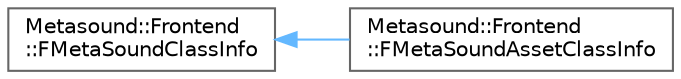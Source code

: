 digraph "Graphical Class Hierarchy"
{
 // INTERACTIVE_SVG=YES
 // LATEX_PDF_SIZE
  bgcolor="transparent";
  edge [fontname=Helvetica,fontsize=10,labelfontname=Helvetica,labelfontsize=10];
  node [fontname=Helvetica,fontsize=10,shape=box,height=0.2,width=0.4];
  rankdir="LR";
  Node0 [id="Node000000",label="Metasound::Frontend\l::FMetaSoundClassInfo",height=0.2,width=0.4,color="grey40", fillcolor="white", style="filled",URL="$db/d21/structMetasound_1_1Frontend_1_1FMetaSoundClassInfo.html",tooltip=" "];
  Node0 -> Node1 [id="edge5675_Node000000_Node000001",dir="back",color="steelblue1",style="solid",tooltip=" "];
  Node1 [id="Node000001",label="Metasound::Frontend\l::FMetaSoundAssetClassInfo",height=0.2,width=0.4,color="grey40", fillcolor="white", style="filled",URL="$db/d8b/structMetasound_1_1Frontend_1_1FMetaSoundAssetClassInfo.html",tooltip="At runtime, contains a minimal set of information needed to further query additional class data from ..."];
}
